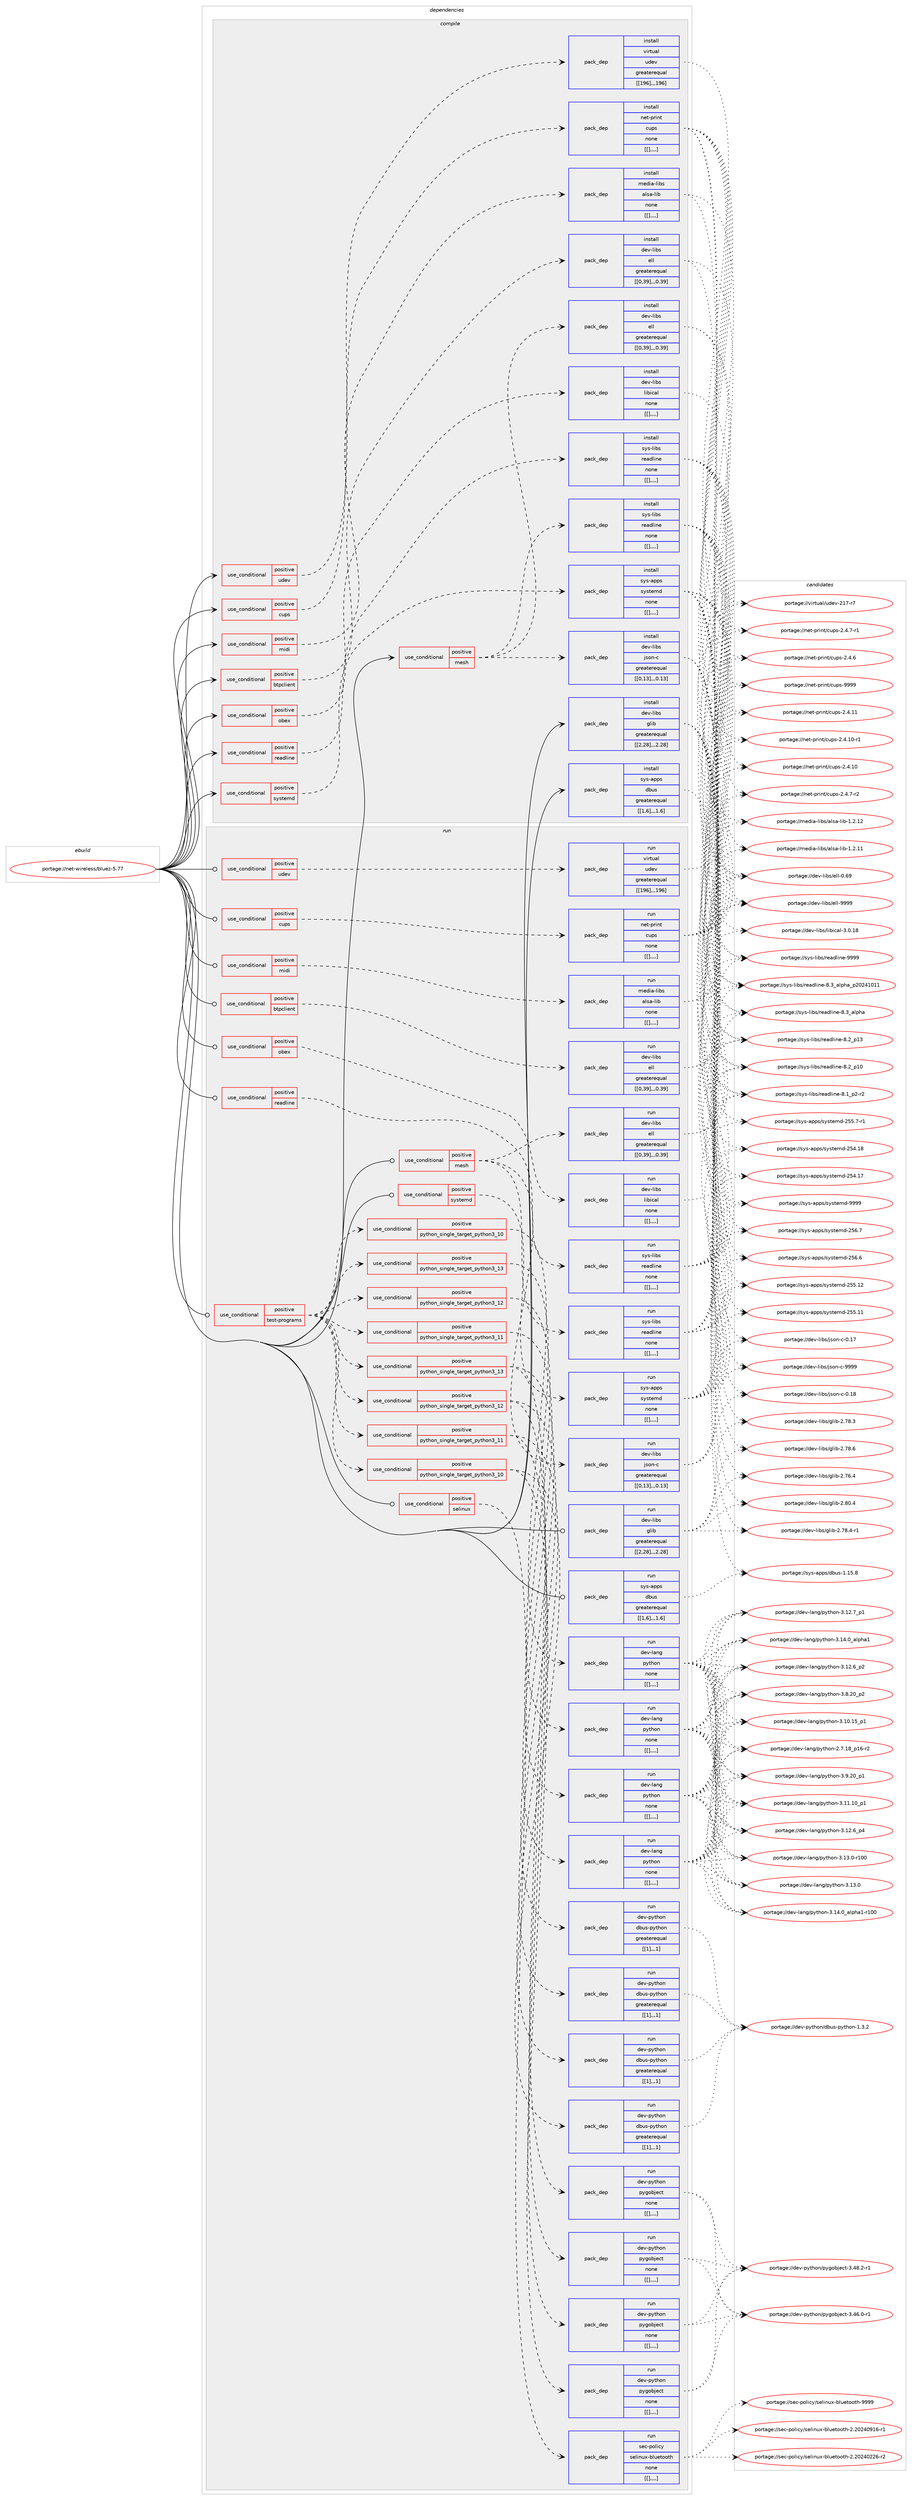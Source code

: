 digraph prolog {

# *************
# Graph options
# *************

newrank=true;
concentrate=true;
compound=true;
graph [rankdir=LR,fontname=Helvetica,fontsize=10,ranksep=1.5];#, ranksep=2.5, nodesep=0.2];
edge  [arrowhead=vee];
node  [fontname=Helvetica,fontsize=10];

# **********
# The ebuild
# **********

subgraph cluster_leftcol {
color=gray;
label=<<i>ebuild</i>>;
id [label="portage://net-wireless/bluez-5.77", color=red, width=4, href="../net-wireless/bluez-5.77.svg"];
}

# ****************
# The dependencies
# ****************

subgraph cluster_midcol {
color=gray;
label=<<i>dependencies</i>>;
subgraph cluster_compile {
fillcolor="#eeeeee";
style=filled;
label=<<i>compile</i>>;
subgraph cond108952 {
dependency410824 [label=<<TABLE BORDER="0" CELLBORDER="1" CELLSPACING="0" CELLPADDING="4"><TR><TD ROWSPAN="3" CELLPADDING="10">use_conditional</TD></TR><TR><TD>positive</TD></TR><TR><TD>btpclient</TD></TR></TABLE>>, shape=none, color=red];
subgraph pack298817 {
dependency410900 [label=<<TABLE BORDER="0" CELLBORDER="1" CELLSPACING="0" CELLPADDING="4" WIDTH="220"><TR><TD ROWSPAN="6" CELLPADDING="30">pack_dep</TD></TR><TR><TD WIDTH="110">install</TD></TR><TR><TD>dev-libs</TD></TR><TR><TD>ell</TD></TR><TR><TD>greaterequal</TD></TR><TR><TD>[[0,39],,,0.39]</TD></TR></TABLE>>, shape=none, color=blue];
}
dependency410824:e -> dependency410900:w [weight=20,style="dashed",arrowhead="vee"];
}
id:e -> dependency410824:w [weight=20,style="solid",arrowhead="vee"];
subgraph cond108979 {
dependency410922 [label=<<TABLE BORDER="0" CELLBORDER="1" CELLSPACING="0" CELLPADDING="4"><TR><TD ROWSPAN="3" CELLPADDING="10">use_conditional</TD></TR><TR><TD>positive</TD></TR><TR><TD>cups</TD></TR></TABLE>>, shape=none, color=red];
subgraph pack298895 {
dependency410957 [label=<<TABLE BORDER="0" CELLBORDER="1" CELLSPACING="0" CELLPADDING="4" WIDTH="220"><TR><TD ROWSPAN="6" CELLPADDING="30">pack_dep</TD></TR><TR><TD WIDTH="110">install</TD></TR><TR><TD>net-print</TD></TR><TR><TD>cups</TD></TR><TR><TD>none</TD></TR><TR><TD>[[],,,,]</TD></TR></TABLE>>, shape=none, color=blue];
}
dependency410922:e -> dependency410957:w [weight=20,style="dashed",arrowhead="vee"];
}
id:e -> dependency410922:w [weight=20,style="solid",arrowhead="vee"];
subgraph cond108995 {
dependency411065 [label=<<TABLE BORDER="0" CELLBORDER="1" CELLSPACING="0" CELLPADDING="4"><TR><TD ROWSPAN="3" CELLPADDING="10">use_conditional</TD></TR><TR><TD>positive</TD></TR><TR><TD>mesh</TD></TR></TABLE>>, shape=none, color=red];
subgraph pack298980 {
dependency411097 [label=<<TABLE BORDER="0" CELLBORDER="1" CELLSPACING="0" CELLPADDING="4" WIDTH="220"><TR><TD ROWSPAN="6" CELLPADDING="30">pack_dep</TD></TR><TR><TD WIDTH="110">install</TD></TR><TR><TD>dev-libs</TD></TR><TR><TD>ell</TD></TR><TR><TD>greaterequal</TD></TR><TR><TD>[[0,39],,,0.39]</TD></TR></TABLE>>, shape=none, color=blue];
}
dependency411065:e -> dependency411097:w [weight=20,style="dashed",arrowhead="vee"];
subgraph pack299003 {
dependency411127 [label=<<TABLE BORDER="0" CELLBORDER="1" CELLSPACING="0" CELLPADDING="4" WIDTH="220"><TR><TD ROWSPAN="6" CELLPADDING="30">pack_dep</TD></TR><TR><TD WIDTH="110">install</TD></TR><TR><TD>dev-libs</TD></TR><TR><TD>json-c</TD></TR><TR><TD>greaterequal</TD></TR><TR><TD>[[0,13],,,0.13]</TD></TR></TABLE>>, shape=none, color=blue];
}
dependency411065:e -> dependency411127:w [weight=20,style="dashed",arrowhead="vee"];
subgraph pack299018 {
dependency411147 [label=<<TABLE BORDER="0" CELLBORDER="1" CELLSPACING="0" CELLPADDING="4" WIDTH="220"><TR><TD ROWSPAN="6" CELLPADDING="30">pack_dep</TD></TR><TR><TD WIDTH="110">install</TD></TR><TR><TD>sys-libs</TD></TR><TR><TD>readline</TD></TR><TR><TD>none</TD></TR><TR><TD>[[],,,,]</TD></TR></TABLE>>, shape=none, color=blue];
}
dependency411065:e -> dependency411147:w [weight=20,style="dashed",arrowhead="vee"];
}
id:e -> dependency411065:w [weight=20,style="solid",arrowhead="vee"];
subgraph cond109053 {
dependency411196 [label=<<TABLE BORDER="0" CELLBORDER="1" CELLSPACING="0" CELLPADDING="4"><TR><TD ROWSPAN="3" CELLPADDING="10">use_conditional</TD></TR><TR><TD>positive</TD></TR><TR><TD>midi</TD></TR></TABLE>>, shape=none, color=red];
subgraph pack299077 {
dependency411234 [label=<<TABLE BORDER="0" CELLBORDER="1" CELLSPACING="0" CELLPADDING="4" WIDTH="220"><TR><TD ROWSPAN="6" CELLPADDING="30">pack_dep</TD></TR><TR><TD WIDTH="110">install</TD></TR><TR><TD>media-libs</TD></TR><TR><TD>alsa-lib</TD></TR><TR><TD>none</TD></TR><TR><TD>[[],,,,]</TD></TR></TABLE>>, shape=none, color=blue];
}
dependency411196:e -> dependency411234:w [weight=20,style="dashed",arrowhead="vee"];
}
id:e -> dependency411196:w [weight=20,style="solid",arrowhead="vee"];
subgraph cond109082 {
dependency411250 [label=<<TABLE BORDER="0" CELLBORDER="1" CELLSPACING="0" CELLPADDING="4"><TR><TD ROWSPAN="3" CELLPADDING="10">use_conditional</TD></TR><TR><TD>positive</TD></TR><TR><TD>obex</TD></TR></TABLE>>, shape=none, color=red];
subgraph pack299112 {
dependency411297 [label=<<TABLE BORDER="0" CELLBORDER="1" CELLSPACING="0" CELLPADDING="4" WIDTH="220"><TR><TD ROWSPAN="6" CELLPADDING="30">pack_dep</TD></TR><TR><TD WIDTH="110">install</TD></TR><TR><TD>dev-libs</TD></TR><TR><TD>libical</TD></TR><TR><TD>none</TD></TR><TR><TD>[[],,,,]</TD></TR></TABLE>>, shape=none, color=blue];
}
dependency411250:e -> dependency411297:w [weight=20,style="dashed",arrowhead="vee"];
}
id:e -> dependency411250:w [weight=20,style="solid",arrowhead="vee"];
subgraph cond109102 {
dependency411303 [label=<<TABLE BORDER="0" CELLBORDER="1" CELLSPACING="0" CELLPADDING="4"><TR><TD ROWSPAN="3" CELLPADDING="10">use_conditional</TD></TR><TR><TD>positive</TD></TR><TR><TD>readline</TD></TR></TABLE>>, shape=none, color=red];
subgraph pack299128 {
dependency411306 [label=<<TABLE BORDER="0" CELLBORDER="1" CELLSPACING="0" CELLPADDING="4" WIDTH="220"><TR><TD ROWSPAN="6" CELLPADDING="30">pack_dep</TD></TR><TR><TD WIDTH="110">install</TD></TR><TR><TD>sys-libs</TD></TR><TR><TD>readline</TD></TR><TR><TD>none</TD></TR><TR><TD>[[],,,,]</TD></TR></TABLE>>, shape=none, color=blue];
}
dependency411303:e -> dependency411306:w [weight=20,style="dashed",arrowhead="vee"];
}
id:e -> dependency411303:w [weight=20,style="solid",arrowhead="vee"];
subgraph cond109116 {
dependency411383 [label=<<TABLE BORDER="0" CELLBORDER="1" CELLSPACING="0" CELLPADDING="4"><TR><TD ROWSPAN="3" CELLPADDING="10">use_conditional</TD></TR><TR><TD>positive</TD></TR><TR><TD>systemd</TD></TR></TABLE>>, shape=none, color=red];
subgraph pack299212 {
dependency411452 [label=<<TABLE BORDER="0" CELLBORDER="1" CELLSPACING="0" CELLPADDING="4" WIDTH="220"><TR><TD ROWSPAN="6" CELLPADDING="30">pack_dep</TD></TR><TR><TD WIDTH="110">install</TD></TR><TR><TD>sys-apps</TD></TR><TR><TD>systemd</TD></TR><TR><TD>none</TD></TR><TR><TD>[[],,,,]</TD></TR></TABLE>>, shape=none, color=blue];
}
dependency411383:e -> dependency411452:w [weight=20,style="dashed",arrowhead="vee"];
}
id:e -> dependency411383:w [weight=20,style="solid",arrowhead="vee"];
subgraph cond109146 {
dependency411460 [label=<<TABLE BORDER="0" CELLBORDER="1" CELLSPACING="0" CELLPADDING="4"><TR><TD ROWSPAN="3" CELLPADDING="10">use_conditional</TD></TR><TR><TD>positive</TD></TR><TR><TD>udev</TD></TR></TABLE>>, shape=none, color=red];
subgraph pack299262 {
dependency411512 [label=<<TABLE BORDER="0" CELLBORDER="1" CELLSPACING="0" CELLPADDING="4" WIDTH="220"><TR><TD ROWSPAN="6" CELLPADDING="30">pack_dep</TD></TR><TR><TD WIDTH="110">install</TD></TR><TR><TD>virtual</TD></TR><TR><TD>udev</TD></TR><TR><TD>greaterequal</TD></TR><TR><TD>[[196],,,196]</TD></TR></TABLE>>, shape=none, color=blue];
}
dependency411460:e -> dependency411512:w [weight=20,style="dashed",arrowhead="vee"];
}
id:e -> dependency411460:w [weight=20,style="solid",arrowhead="vee"];
subgraph pack299296 {
dependency411625 [label=<<TABLE BORDER="0" CELLBORDER="1" CELLSPACING="0" CELLPADDING="4" WIDTH="220"><TR><TD ROWSPAN="6" CELLPADDING="30">pack_dep</TD></TR><TR><TD WIDTH="110">install</TD></TR><TR><TD>dev-libs</TD></TR><TR><TD>glib</TD></TR><TR><TD>greaterequal</TD></TR><TR><TD>[[2,28],,,2.28]</TD></TR></TABLE>>, shape=none, color=blue];
}
id:e -> dependency411625:w [weight=20,style="solid",arrowhead="vee"];
subgraph pack299354 {
dependency411633 [label=<<TABLE BORDER="0" CELLBORDER="1" CELLSPACING="0" CELLPADDING="4" WIDTH="220"><TR><TD ROWSPAN="6" CELLPADDING="30">pack_dep</TD></TR><TR><TD WIDTH="110">install</TD></TR><TR><TD>sys-apps</TD></TR><TR><TD>dbus</TD></TR><TR><TD>greaterequal</TD></TR><TR><TD>[[1,6],,,1.6]</TD></TR></TABLE>>, shape=none, color=blue];
}
id:e -> dependency411633:w [weight=20,style="solid",arrowhead="vee"];
}
subgraph cluster_compileandrun {
fillcolor="#eeeeee";
style=filled;
label=<<i>compile and run</i>>;
}
subgraph cluster_run {
fillcolor="#eeeeee";
style=filled;
label=<<i>run</i>>;
subgraph cond109202 {
dependency411674 [label=<<TABLE BORDER="0" CELLBORDER="1" CELLSPACING="0" CELLPADDING="4"><TR><TD ROWSPAN="3" CELLPADDING="10">use_conditional</TD></TR><TR><TD>positive</TD></TR><TR><TD>btpclient</TD></TR></TABLE>>, shape=none, color=red];
subgraph pack299394 {
dependency411693 [label=<<TABLE BORDER="0" CELLBORDER="1" CELLSPACING="0" CELLPADDING="4" WIDTH="220"><TR><TD ROWSPAN="6" CELLPADDING="30">pack_dep</TD></TR><TR><TD WIDTH="110">run</TD></TR><TR><TD>dev-libs</TD></TR><TR><TD>ell</TD></TR><TR><TD>greaterequal</TD></TR><TR><TD>[[0,39],,,0.39]</TD></TR></TABLE>>, shape=none, color=blue];
}
dependency411674:e -> dependency411693:w [weight=20,style="dashed",arrowhead="vee"];
}
id:e -> dependency411674:w [weight=20,style="solid",arrowhead="odot"];
subgraph cond109221 {
dependency411697 [label=<<TABLE BORDER="0" CELLBORDER="1" CELLSPACING="0" CELLPADDING="4"><TR><TD ROWSPAN="3" CELLPADDING="10">use_conditional</TD></TR><TR><TD>positive</TD></TR><TR><TD>cups</TD></TR></TABLE>>, shape=none, color=red];
subgraph pack299422 {
dependency411744 [label=<<TABLE BORDER="0" CELLBORDER="1" CELLSPACING="0" CELLPADDING="4" WIDTH="220"><TR><TD ROWSPAN="6" CELLPADDING="30">pack_dep</TD></TR><TR><TD WIDTH="110">run</TD></TR><TR><TD>net-print</TD></TR><TR><TD>cups</TD></TR><TR><TD>none</TD></TR><TR><TD>[[],,,,]</TD></TR></TABLE>>, shape=none, color=blue];
}
dependency411697:e -> dependency411744:w [weight=20,style="dashed",arrowhead="vee"];
}
id:e -> dependency411697:w [weight=20,style="solid",arrowhead="odot"];
subgraph cond109287 {
dependency411916 [label=<<TABLE BORDER="0" CELLBORDER="1" CELLSPACING="0" CELLPADDING="4"><TR><TD ROWSPAN="3" CELLPADDING="10">use_conditional</TD></TR><TR><TD>positive</TD></TR><TR><TD>mesh</TD></TR></TABLE>>, shape=none, color=red];
subgraph pack299576 {
dependency411984 [label=<<TABLE BORDER="0" CELLBORDER="1" CELLSPACING="0" CELLPADDING="4" WIDTH="220"><TR><TD ROWSPAN="6" CELLPADDING="30">pack_dep</TD></TR><TR><TD WIDTH="110">run</TD></TR><TR><TD>dev-libs</TD></TR><TR><TD>ell</TD></TR><TR><TD>greaterequal</TD></TR><TR><TD>[[0,39],,,0.39]</TD></TR></TABLE>>, shape=none, color=blue];
}
dependency411916:e -> dependency411984:w [weight=20,style="dashed",arrowhead="vee"];
subgraph pack299599 {
dependency412014 [label=<<TABLE BORDER="0" CELLBORDER="1" CELLSPACING="0" CELLPADDING="4" WIDTH="220"><TR><TD ROWSPAN="6" CELLPADDING="30">pack_dep</TD></TR><TR><TD WIDTH="110">run</TD></TR><TR><TD>dev-libs</TD></TR><TR><TD>json-c</TD></TR><TR><TD>greaterequal</TD></TR><TR><TD>[[0,13],,,0.13]</TD></TR></TABLE>>, shape=none, color=blue];
}
dependency411916:e -> dependency412014:w [weight=20,style="dashed",arrowhead="vee"];
subgraph pack299612 {
dependency412019 [label=<<TABLE BORDER="0" CELLBORDER="1" CELLSPACING="0" CELLPADDING="4" WIDTH="220"><TR><TD ROWSPAN="6" CELLPADDING="30">pack_dep</TD></TR><TR><TD WIDTH="110">run</TD></TR><TR><TD>sys-libs</TD></TR><TR><TD>readline</TD></TR><TR><TD>none</TD></TR><TR><TD>[[],,,,]</TD></TR></TABLE>>, shape=none, color=blue];
}
dependency411916:e -> dependency412019:w [weight=20,style="dashed",arrowhead="vee"];
}
id:e -> dependency411916:w [weight=20,style="solid",arrowhead="odot"];
subgraph cond109327 {
dependency412024 [label=<<TABLE BORDER="0" CELLBORDER="1" CELLSPACING="0" CELLPADDING="4"><TR><TD ROWSPAN="3" CELLPADDING="10">use_conditional</TD></TR><TR><TD>positive</TD></TR><TR><TD>midi</TD></TR></TABLE>>, shape=none, color=red];
subgraph pack299630 {
dependency412045 [label=<<TABLE BORDER="0" CELLBORDER="1" CELLSPACING="0" CELLPADDING="4" WIDTH="220"><TR><TD ROWSPAN="6" CELLPADDING="30">pack_dep</TD></TR><TR><TD WIDTH="110">run</TD></TR><TR><TD>media-libs</TD></TR><TR><TD>alsa-lib</TD></TR><TR><TD>none</TD></TR><TR><TD>[[],,,,]</TD></TR></TABLE>>, shape=none, color=blue];
}
dependency412024:e -> dependency412045:w [weight=20,style="dashed",arrowhead="vee"];
}
id:e -> dependency412024:w [weight=20,style="solid",arrowhead="odot"];
subgraph cond109349 {
dependency412081 [label=<<TABLE BORDER="0" CELLBORDER="1" CELLSPACING="0" CELLPADDING="4"><TR><TD ROWSPAN="3" CELLPADDING="10">use_conditional</TD></TR><TR><TD>positive</TD></TR><TR><TD>obex</TD></TR></TABLE>>, shape=none, color=red];
subgraph pack299678 {
dependency412118 [label=<<TABLE BORDER="0" CELLBORDER="1" CELLSPACING="0" CELLPADDING="4" WIDTH="220"><TR><TD ROWSPAN="6" CELLPADDING="30">pack_dep</TD></TR><TR><TD WIDTH="110">run</TD></TR><TR><TD>dev-libs</TD></TR><TR><TD>libical</TD></TR><TR><TD>none</TD></TR><TR><TD>[[],,,,]</TD></TR></TABLE>>, shape=none, color=blue];
}
dependency412081:e -> dependency412118:w [weight=20,style="dashed",arrowhead="vee"];
}
id:e -> dependency412081:w [weight=20,style="solid",arrowhead="odot"];
subgraph cond109363 {
dependency412176 [label=<<TABLE BORDER="0" CELLBORDER="1" CELLSPACING="0" CELLPADDING="4"><TR><TD ROWSPAN="3" CELLPADDING="10">use_conditional</TD></TR><TR><TD>positive</TD></TR><TR><TD>readline</TD></TR></TABLE>>, shape=none, color=red];
subgraph pack299721 {
dependency412217 [label=<<TABLE BORDER="0" CELLBORDER="1" CELLSPACING="0" CELLPADDING="4" WIDTH="220"><TR><TD ROWSPAN="6" CELLPADDING="30">pack_dep</TD></TR><TR><TD WIDTH="110">run</TD></TR><TR><TD>sys-libs</TD></TR><TR><TD>readline</TD></TR><TR><TD>none</TD></TR><TR><TD>[[],,,,]</TD></TR></TABLE>>, shape=none, color=blue];
}
dependency412176:e -> dependency412217:w [weight=20,style="dashed",arrowhead="vee"];
}
id:e -> dependency412176:w [weight=20,style="solid",arrowhead="odot"];
subgraph cond109398 {
dependency412244 [label=<<TABLE BORDER="0" CELLBORDER="1" CELLSPACING="0" CELLPADDING="4"><TR><TD ROWSPAN="3" CELLPADDING="10">use_conditional</TD></TR><TR><TD>positive</TD></TR><TR><TD>selinux</TD></TR></TABLE>>, shape=none, color=red];
subgraph pack299879 {
dependency412413 [label=<<TABLE BORDER="0" CELLBORDER="1" CELLSPACING="0" CELLPADDING="4" WIDTH="220"><TR><TD ROWSPAN="6" CELLPADDING="30">pack_dep</TD></TR><TR><TD WIDTH="110">run</TD></TR><TR><TD>sec-policy</TD></TR><TR><TD>selinux-bluetooth</TD></TR><TR><TD>none</TD></TR><TR><TD>[[],,,,]</TD></TR></TABLE>>, shape=none, color=blue];
}
dependency412244:e -> dependency412413:w [weight=20,style="dashed",arrowhead="vee"];
}
id:e -> dependency412244:w [weight=20,style="solid",arrowhead="odot"];
subgraph cond109453 {
dependency412481 [label=<<TABLE BORDER="0" CELLBORDER="1" CELLSPACING="0" CELLPADDING="4"><TR><TD ROWSPAN="3" CELLPADDING="10">use_conditional</TD></TR><TR><TD>positive</TD></TR><TR><TD>systemd</TD></TR></TABLE>>, shape=none, color=red];
subgraph pack299933 {
dependency412535 [label=<<TABLE BORDER="0" CELLBORDER="1" CELLSPACING="0" CELLPADDING="4" WIDTH="220"><TR><TD ROWSPAN="6" CELLPADDING="30">pack_dep</TD></TR><TR><TD WIDTH="110">run</TD></TR><TR><TD>sys-apps</TD></TR><TR><TD>systemd</TD></TR><TR><TD>none</TD></TR><TR><TD>[[],,,,]</TD></TR></TABLE>>, shape=none, color=blue];
}
dependency412481:e -> dependency412535:w [weight=20,style="dashed",arrowhead="vee"];
}
id:e -> dependency412481:w [weight=20,style="solid",arrowhead="odot"];
subgraph cond109496 {
dependency412587 [label=<<TABLE BORDER="0" CELLBORDER="1" CELLSPACING="0" CELLPADDING="4"><TR><TD ROWSPAN="3" CELLPADDING="10">use_conditional</TD></TR><TR><TD>positive</TD></TR><TR><TD>test-programs</TD></TR></TABLE>>, shape=none, color=red];
subgraph cond109500 {
dependency412603 [label=<<TABLE BORDER="0" CELLBORDER="1" CELLSPACING="0" CELLPADDING="4"><TR><TD ROWSPAN="3" CELLPADDING="10">use_conditional</TD></TR><TR><TD>positive</TD></TR><TR><TD>python_single_target_python3_10</TD></TR></TABLE>>, shape=none, color=red];
subgraph pack300029 {
dependency412648 [label=<<TABLE BORDER="0" CELLBORDER="1" CELLSPACING="0" CELLPADDING="4" WIDTH="220"><TR><TD ROWSPAN="6" CELLPADDING="30">pack_dep</TD></TR><TR><TD WIDTH="110">run</TD></TR><TR><TD>dev-lang</TD></TR><TR><TD>python</TD></TR><TR><TD>none</TD></TR><TR><TD>[[],,,,]</TD></TR></TABLE>>, shape=none, color=blue];
}
dependency412603:e -> dependency412648:w [weight=20,style="dashed",arrowhead="vee"];
}
dependency412587:e -> dependency412603:w [weight=20,style="dashed",arrowhead="vee"];
subgraph cond109529 {
dependency412737 [label=<<TABLE BORDER="0" CELLBORDER="1" CELLSPACING="0" CELLPADDING="4"><TR><TD ROWSPAN="3" CELLPADDING="10">use_conditional</TD></TR><TR><TD>positive</TD></TR><TR><TD>python_single_target_python3_11</TD></TR></TABLE>>, shape=none, color=red];
subgraph pack300146 {
dependency412770 [label=<<TABLE BORDER="0" CELLBORDER="1" CELLSPACING="0" CELLPADDING="4" WIDTH="220"><TR><TD ROWSPAN="6" CELLPADDING="30">pack_dep</TD></TR><TR><TD WIDTH="110">run</TD></TR><TR><TD>dev-lang</TD></TR><TR><TD>python</TD></TR><TR><TD>none</TD></TR><TR><TD>[[],,,,]</TD></TR></TABLE>>, shape=none, color=blue];
}
dependency412737:e -> dependency412770:w [weight=20,style="dashed",arrowhead="vee"];
}
dependency412587:e -> dependency412737:w [weight=20,style="dashed",arrowhead="vee"];
subgraph cond109541 {
dependency412793 [label=<<TABLE BORDER="0" CELLBORDER="1" CELLSPACING="0" CELLPADDING="4"><TR><TD ROWSPAN="3" CELLPADDING="10">use_conditional</TD></TR><TR><TD>positive</TD></TR><TR><TD>python_single_target_python3_12</TD></TR></TABLE>>, shape=none, color=red];
subgraph pack300164 {
dependency412794 [label=<<TABLE BORDER="0" CELLBORDER="1" CELLSPACING="0" CELLPADDING="4" WIDTH="220"><TR><TD ROWSPAN="6" CELLPADDING="30">pack_dep</TD></TR><TR><TD WIDTH="110">run</TD></TR><TR><TD>dev-lang</TD></TR><TR><TD>python</TD></TR><TR><TD>none</TD></TR><TR><TD>[[],,,,]</TD></TR></TABLE>>, shape=none, color=blue];
}
dependency412793:e -> dependency412794:w [weight=20,style="dashed",arrowhead="vee"];
}
dependency412587:e -> dependency412793:w [weight=20,style="dashed",arrowhead="vee"];
subgraph cond109544 {
dependency412807 [label=<<TABLE BORDER="0" CELLBORDER="1" CELLSPACING="0" CELLPADDING="4"><TR><TD ROWSPAN="3" CELLPADDING="10">use_conditional</TD></TR><TR><TD>positive</TD></TR><TR><TD>python_single_target_python3_13</TD></TR></TABLE>>, shape=none, color=red];
subgraph pack300196 {
dependency412835 [label=<<TABLE BORDER="0" CELLBORDER="1" CELLSPACING="0" CELLPADDING="4" WIDTH="220"><TR><TD ROWSPAN="6" CELLPADDING="30">pack_dep</TD></TR><TR><TD WIDTH="110">run</TD></TR><TR><TD>dev-lang</TD></TR><TR><TD>python</TD></TR><TR><TD>none</TD></TR><TR><TD>[[],,,,]</TD></TR></TABLE>>, shape=none, color=blue];
}
dependency412807:e -> dependency412835:w [weight=20,style="dashed",arrowhead="vee"];
}
dependency412587:e -> dependency412807:w [weight=20,style="dashed",arrowhead="vee"];
subgraph cond109554 {
dependency412852 [label=<<TABLE BORDER="0" CELLBORDER="1" CELLSPACING="0" CELLPADDING="4"><TR><TD ROWSPAN="3" CELLPADDING="10">use_conditional</TD></TR><TR><TD>positive</TD></TR><TR><TD>python_single_target_python3_10</TD></TR></TABLE>>, shape=none, color=red];
subgraph pack300265 {
dependency412920 [label=<<TABLE BORDER="0" CELLBORDER="1" CELLSPACING="0" CELLPADDING="4" WIDTH="220"><TR><TD ROWSPAN="6" CELLPADDING="30">pack_dep</TD></TR><TR><TD WIDTH="110">run</TD></TR><TR><TD>dev-python</TD></TR><TR><TD>dbus-python</TD></TR><TR><TD>greaterequal</TD></TR><TR><TD>[[1],,,1]</TD></TR></TABLE>>, shape=none, color=blue];
}
dependency412852:e -> dependency412920:w [weight=20,style="dashed",arrowhead="vee"];
subgraph pack300294 {
dependency412966 [label=<<TABLE BORDER="0" CELLBORDER="1" CELLSPACING="0" CELLPADDING="4" WIDTH="220"><TR><TD ROWSPAN="6" CELLPADDING="30">pack_dep</TD></TR><TR><TD WIDTH="110">run</TD></TR><TR><TD>dev-python</TD></TR><TR><TD>pygobject</TD></TR><TR><TD>none</TD></TR><TR><TD>[[],,,,]</TD></TR></TABLE>>, shape=none, color=blue];
}
dependency412852:e -> dependency412966:w [weight=20,style="dashed",arrowhead="vee"];
}
dependency412587:e -> dependency412852:w [weight=20,style="dashed",arrowhead="vee"];
subgraph cond109590 {
dependency412983 [label=<<TABLE BORDER="0" CELLBORDER="1" CELLSPACING="0" CELLPADDING="4"><TR><TD ROWSPAN="3" CELLPADDING="10">use_conditional</TD></TR><TR><TD>positive</TD></TR><TR><TD>python_single_target_python3_11</TD></TR></TABLE>>, shape=none, color=red];
subgraph pack300306 {
dependency412998 [label=<<TABLE BORDER="0" CELLBORDER="1" CELLSPACING="0" CELLPADDING="4" WIDTH="220"><TR><TD ROWSPAN="6" CELLPADDING="30">pack_dep</TD></TR><TR><TD WIDTH="110">run</TD></TR><TR><TD>dev-python</TD></TR><TR><TD>dbus-python</TD></TR><TR><TD>greaterequal</TD></TR><TR><TD>[[1],,,1]</TD></TR></TABLE>>, shape=none, color=blue];
}
dependency412983:e -> dependency412998:w [weight=20,style="dashed",arrowhead="vee"];
subgraph pack300342 {
dependency413037 [label=<<TABLE BORDER="0" CELLBORDER="1" CELLSPACING="0" CELLPADDING="4" WIDTH="220"><TR><TD ROWSPAN="6" CELLPADDING="30">pack_dep</TD></TR><TR><TD WIDTH="110">run</TD></TR><TR><TD>dev-python</TD></TR><TR><TD>pygobject</TD></TR><TR><TD>none</TD></TR><TR><TD>[[],,,,]</TD></TR></TABLE>>, shape=none, color=blue];
}
dependency412983:e -> dependency413037:w [weight=20,style="dashed",arrowhead="vee"];
}
dependency412587:e -> dependency412983:w [weight=20,style="dashed",arrowhead="vee"];
subgraph cond109606 {
dependency413055 [label=<<TABLE BORDER="0" CELLBORDER="1" CELLSPACING="0" CELLPADDING="4"><TR><TD ROWSPAN="3" CELLPADDING="10">use_conditional</TD></TR><TR><TD>positive</TD></TR><TR><TD>python_single_target_python3_12</TD></TR></TABLE>>, shape=none, color=red];
subgraph pack300407 {
dependency413108 [label=<<TABLE BORDER="0" CELLBORDER="1" CELLSPACING="0" CELLPADDING="4" WIDTH="220"><TR><TD ROWSPAN="6" CELLPADDING="30">pack_dep</TD></TR><TR><TD WIDTH="110">run</TD></TR><TR><TD>dev-python</TD></TR><TR><TD>dbus-python</TD></TR><TR><TD>greaterequal</TD></TR><TR><TD>[[1],,,1]</TD></TR></TABLE>>, shape=none, color=blue];
}
dependency413055:e -> dependency413108:w [weight=20,style="dashed",arrowhead="vee"];
subgraph pack300410 {
dependency413144 [label=<<TABLE BORDER="0" CELLBORDER="1" CELLSPACING="0" CELLPADDING="4" WIDTH="220"><TR><TD ROWSPAN="6" CELLPADDING="30">pack_dep</TD></TR><TR><TD WIDTH="110">run</TD></TR><TR><TD>dev-python</TD></TR><TR><TD>pygobject</TD></TR><TR><TD>none</TD></TR><TR><TD>[[],,,,]</TD></TR></TABLE>>, shape=none, color=blue];
}
dependency413055:e -> dependency413144:w [weight=20,style="dashed",arrowhead="vee"];
}
dependency412587:e -> dependency413055:w [weight=20,style="dashed",arrowhead="vee"];
subgraph cond109632 {
dependency413150 [label=<<TABLE BORDER="0" CELLBORDER="1" CELLSPACING="0" CELLPADDING="4"><TR><TD ROWSPAN="3" CELLPADDING="10">use_conditional</TD></TR><TR><TD>positive</TD></TR><TR><TD>python_single_target_python3_13</TD></TR></TABLE>>, shape=none, color=red];
subgraph pack300437 {
dependency413204 [label=<<TABLE BORDER="0" CELLBORDER="1" CELLSPACING="0" CELLPADDING="4" WIDTH="220"><TR><TD ROWSPAN="6" CELLPADDING="30">pack_dep</TD></TR><TR><TD WIDTH="110">run</TD></TR><TR><TD>dev-python</TD></TR><TR><TD>dbus-python</TD></TR><TR><TD>greaterequal</TD></TR><TR><TD>[[1],,,1]</TD></TR></TABLE>>, shape=none, color=blue];
}
dependency413150:e -> dependency413204:w [weight=20,style="dashed",arrowhead="vee"];
subgraph pack300493 {
dependency413239 [label=<<TABLE BORDER="0" CELLBORDER="1" CELLSPACING="0" CELLPADDING="4" WIDTH="220"><TR><TD ROWSPAN="6" CELLPADDING="30">pack_dep</TD></TR><TR><TD WIDTH="110">run</TD></TR><TR><TD>dev-python</TD></TR><TR><TD>pygobject</TD></TR><TR><TD>none</TD></TR><TR><TD>[[],,,,]</TD></TR></TABLE>>, shape=none, color=blue];
}
dependency413150:e -> dependency413239:w [weight=20,style="dashed",arrowhead="vee"];
}
dependency412587:e -> dependency413150:w [weight=20,style="dashed",arrowhead="vee"];
}
id:e -> dependency412587:w [weight=20,style="solid",arrowhead="odot"];
subgraph cond109659 {
dependency413280 [label=<<TABLE BORDER="0" CELLBORDER="1" CELLSPACING="0" CELLPADDING="4"><TR><TD ROWSPAN="3" CELLPADDING="10">use_conditional</TD></TR><TR><TD>positive</TD></TR><TR><TD>udev</TD></TR></TABLE>>, shape=none, color=red];
subgraph pack300535 {
dependency413352 [label=<<TABLE BORDER="0" CELLBORDER="1" CELLSPACING="0" CELLPADDING="4" WIDTH="220"><TR><TD ROWSPAN="6" CELLPADDING="30">pack_dep</TD></TR><TR><TD WIDTH="110">run</TD></TR><TR><TD>virtual</TD></TR><TR><TD>udev</TD></TR><TR><TD>greaterequal</TD></TR><TR><TD>[[196],,,196]</TD></TR></TABLE>>, shape=none, color=blue];
}
dependency413280:e -> dependency413352:w [weight=20,style="dashed",arrowhead="vee"];
}
id:e -> dependency413280:w [weight=20,style="solid",arrowhead="odot"];
subgraph pack300600 {
dependency413356 [label=<<TABLE BORDER="0" CELLBORDER="1" CELLSPACING="0" CELLPADDING="4" WIDTH="220"><TR><TD ROWSPAN="6" CELLPADDING="30">pack_dep</TD></TR><TR><TD WIDTH="110">run</TD></TR><TR><TD>dev-libs</TD></TR><TR><TD>glib</TD></TR><TR><TD>greaterequal</TD></TR><TR><TD>[[2,28],,,2.28]</TD></TR></TABLE>>, shape=none, color=blue];
}
id:e -> dependency413356:w [weight=20,style="solid",arrowhead="odot"];
subgraph pack300637 {
dependency413427 [label=<<TABLE BORDER="0" CELLBORDER="1" CELLSPACING="0" CELLPADDING="4" WIDTH="220"><TR><TD ROWSPAN="6" CELLPADDING="30">pack_dep</TD></TR><TR><TD WIDTH="110">run</TD></TR><TR><TD>sys-apps</TD></TR><TR><TD>dbus</TD></TR><TR><TD>greaterequal</TD></TR><TR><TD>[[1,6],,,1.6]</TD></TR></TABLE>>, shape=none, color=blue];
}
id:e -> dependency413427:w [weight=20,style="solid",arrowhead="odot"];
}
}

# **************
# The candidates
# **************

subgraph cluster_choices {
rank=same;
color=gray;
label=<<i>candidates</i>>;

subgraph choice300148 {
color=black;
nodesep=1;
choice1001011184510810598115471011081084557575757 [label="portage://dev-libs/ell-9999", color=red, width=4,href="../dev-libs/ell-9999.svg"];
choice1001011184510810598115471011081084548465457 [label="portage://dev-libs/ell-0.69", color=red, width=4,href="../dev-libs/ell-0.69.svg"];
dependency410900:e -> choice1001011184510810598115471011081084557575757:w [style=dotted,weight="100"];
dependency410900:e -> choice1001011184510810598115471011081084548465457:w [style=dotted,weight="100"];
}
subgraph choice300186 {
color=black;
nodesep=1;
choice1101011164511211410511011647991171121154557575757 [label="portage://net-print/cups-9999", color=red, width=4,href="../net-print/cups-9999.svg"];
choice11010111645112114105110116479911711211545504652464949 [label="portage://net-print/cups-2.4.11", color=red, width=4,href="../net-print/cups-2.4.11.svg"];
choice110101116451121141051101164799117112115455046524649484511449 [label="portage://net-print/cups-2.4.10-r1", color=red, width=4,href="../net-print/cups-2.4.10-r1.svg"];
choice11010111645112114105110116479911711211545504652464948 [label="portage://net-print/cups-2.4.10", color=red, width=4,href="../net-print/cups-2.4.10.svg"];
choice1101011164511211410511011647991171121154550465246554511450 [label="portage://net-print/cups-2.4.7-r2", color=red, width=4,href="../net-print/cups-2.4.7-r2.svg"];
choice1101011164511211410511011647991171121154550465246554511449 [label="portage://net-print/cups-2.4.7-r1", color=red, width=4,href="../net-print/cups-2.4.7-r1.svg"];
choice110101116451121141051101164799117112115455046524654 [label="portage://net-print/cups-2.4.6", color=red, width=4,href="../net-print/cups-2.4.6.svg"];
dependency410957:e -> choice1101011164511211410511011647991171121154557575757:w [style=dotted,weight="100"];
dependency410957:e -> choice11010111645112114105110116479911711211545504652464949:w [style=dotted,weight="100"];
dependency410957:e -> choice110101116451121141051101164799117112115455046524649484511449:w [style=dotted,weight="100"];
dependency410957:e -> choice11010111645112114105110116479911711211545504652464948:w [style=dotted,weight="100"];
dependency410957:e -> choice1101011164511211410511011647991171121154550465246554511450:w [style=dotted,weight="100"];
dependency410957:e -> choice1101011164511211410511011647991171121154550465246554511449:w [style=dotted,weight="100"];
dependency410957:e -> choice110101116451121141051101164799117112115455046524654:w [style=dotted,weight="100"];
}
subgraph choice300204 {
color=black;
nodesep=1;
choice1001011184510810598115471011081084557575757 [label="portage://dev-libs/ell-9999", color=red, width=4,href="../dev-libs/ell-9999.svg"];
choice1001011184510810598115471011081084548465457 [label="portage://dev-libs/ell-0.69", color=red, width=4,href="../dev-libs/ell-0.69.svg"];
dependency411097:e -> choice1001011184510810598115471011081084557575757:w [style=dotted,weight="100"];
dependency411097:e -> choice1001011184510810598115471011081084548465457:w [style=dotted,weight="100"];
}
subgraph choice300207 {
color=black;
nodesep=1;
choice10010111845108105981154710611511111045994557575757 [label="portage://dev-libs/json-c-9999", color=red, width=4,href="../dev-libs/json-c-9999.svg"];
choice10010111845108105981154710611511111045994548464956 [label="portage://dev-libs/json-c-0.18", color=red, width=4,href="../dev-libs/json-c-0.18.svg"];
choice10010111845108105981154710611511111045994548464955 [label="portage://dev-libs/json-c-0.17", color=red, width=4,href="../dev-libs/json-c-0.17.svg"];
dependency411127:e -> choice10010111845108105981154710611511111045994557575757:w [style=dotted,weight="100"];
dependency411127:e -> choice10010111845108105981154710611511111045994548464956:w [style=dotted,weight="100"];
dependency411127:e -> choice10010111845108105981154710611511111045994548464955:w [style=dotted,weight="100"];
}
subgraph choice300238 {
color=black;
nodesep=1;
choice115121115451081059811547114101971001081051101014557575757 [label="portage://sys-libs/readline-9999", color=red, width=4,href="../sys-libs/readline-9999.svg"];
choice1151211154510810598115471141019710010810511010145564651959710811210497951125048505249484949 [label="portage://sys-libs/readline-8.3_alpha_p20241011", color=red, width=4,href="../sys-libs/readline-8.3_alpha_p20241011.svg"];
choice1151211154510810598115471141019710010810511010145564651959710811210497 [label="portage://sys-libs/readline-8.3_alpha", color=red, width=4,href="../sys-libs/readline-8.3_alpha.svg"];
choice1151211154510810598115471141019710010810511010145564650951124951 [label="portage://sys-libs/readline-8.2_p13", color=red, width=4,href="../sys-libs/readline-8.2_p13.svg"];
choice1151211154510810598115471141019710010810511010145564650951124948 [label="portage://sys-libs/readline-8.2_p10", color=red, width=4,href="../sys-libs/readline-8.2_p10.svg"];
choice115121115451081059811547114101971001081051101014556464995112504511450 [label="portage://sys-libs/readline-8.1_p2-r2", color=red, width=4,href="../sys-libs/readline-8.1_p2-r2.svg"];
dependency411147:e -> choice115121115451081059811547114101971001081051101014557575757:w [style=dotted,weight="100"];
dependency411147:e -> choice1151211154510810598115471141019710010810511010145564651959710811210497951125048505249484949:w [style=dotted,weight="100"];
dependency411147:e -> choice1151211154510810598115471141019710010810511010145564651959710811210497:w [style=dotted,weight="100"];
dependency411147:e -> choice1151211154510810598115471141019710010810511010145564650951124951:w [style=dotted,weight="100"];
dependency411147:e -> choice1151211154510810598115471141019710010810511010145564650951124948:w [style=dotted,weight="100"];
dependency411147:e -> choice115121115451081059811547114101971001081051101014556464995112504511450:w [style=dotted,weight="100"];
}
subgraph choice300244 {
color=black;
nodesep=1;
choice109101100105974510810598115479710811597451081059845494650464950 [label="portage://media-libs/alsa-lib-1.2.12", color=red, width=4,href="../media-libs/alsa-lib-1.2.12.svg"];
choice109101100105974510810598115479710811597451081059845494650464949 [label="portage://media-libs/alsa-lib-1.2.11", color=red, width=4,href="../media-libs/alsa-lib-1.2.11.svg"];
dependency411234:e -> choice109101100105974510810598115479710811597451081059845494650464950:w [style=dotted,weight="100"];
dependency411234:e -> choice109101100105974510810598115479710811597451081059845494650464949:w [style=dotted,weight="100"];
}
subgraph choice300254 {
color=black;
nodesep=1;
choice10010111845108105981154710810598105999710845514648464956 [label="portage://dev-libs/libical-3.0.18", color=red, width=4,href="../dev-libs/libical-3.0.18.svg"];
dependency411297:e -> choice10010111845108105981154710810598105999710845514648464956:w [style=dotted,weight="100"];
}
subgraph choice300283 {
color=black;
nodesep=1;
choice115121115451081059811547114101971001081051101014557575757 [label="portage://sys-libs/readline-9999", color=red, width=4,href="../sys-libs/readline-9999.svg"];
choice1151211154510810598115471141019710010810511010145564651959710811210497951125048505249484949 [label="portage://sys-libs/readline-8.3_alpha_p20241011", color=red, width=4,href="../sys-libs/readline-8.3_alpha_p20241011.svg"];
choice1151211154510810598115471141019710010810511010145564651959710811210497 [label="portage://sys-libs/readline-8.3_alpha", color=red, width=4,href="../sys-libs/readline-8.3_alpha.svg"];
choice1151211154510810598115471141019710010810511010145564650951124951 [label="portage://sys-libs/readline-8.2_p13", color=red, width=4,href="../sys-libs/readline-8.2_p13.svg"];
choice1151211154510810598115471141019710010810511010145564650951124948 [label="portage://sys-libs/readline-8.2_p10", color=red, width=4,href="../sys-libs/readline-8.2_p10.svg"];
choice115121115451081059811547114101971001081051101014556464995112504511450 [label="portage://sys-libs/readline-8.1_p2-r2", color=red, width=4,href="../sys-libs/readline-8.1_p2-r2.svg"];
dependency411306:e -> choice115121115451081059811547114101971001081051101014557575757:w [style=dotted,weight="100"];
dependency411306:e -> choice1151211154510810598115471141019710010810511010145564651959710811210497951125048505249484949:w [style=dotted,weight="100"];
dependency411306:e -> choice1151211154510810598115471141019710010810511010145564651959710811210497:w [style=dotted,weight="100"];
dependency411306:e -> choice1151211154510810598115471141019710010810511010145564650951124951:w [style=dotted,weight="100"];
dependency411306:e -> choice1151211154510810598115471141019710010810511010145564650951124948:w [style=dotted,weight="100"];
dependency411306:e -> choice115121115451081059811547114101971001081051101014556464995112504511450:w [style=dotted,weight="100"];
}
subgraph choice300287 {
color=black;
nodesep=1;
choice1151211154597112112115471151211151161011091004557575757 [label="portage://sys-apps/systemd-9999", color=red, width=4,href="../sys-apps/systemd-9999.svg"];
choice115121115459711211211547115121115116101109100455053544655 [label="portage://sys-apps/systemd-256.7", color=red, width=4,href="../sys-apps/systemd-256.7.svg"];
choice115121115459711211211547115121115116101109100455053544654 [label="portage://sys-apps/systemd-256.6", color=red, width=4,href="../sys-apps/systemd-256.6.svg"];
choice11512111545971121121154711512111511610110910045505353464950 [label="portage://sys-apps/systemd-255.12", color=red, width=4,href="../sys-apps/systemd-255.12.svg"];
choice11512111545971121121154711512111511610110910045505353464949 [label="portage://sys-apps/systemd-255.11", color=red, width=4,href="../sys-apps/systemd-255.11.svg"];
choice1151211154597112112115471151211151161011091004550535346554511449 [label="portage://sys-apps/systemd-255.7-r1", color=red, width=4,href="../sys-apps/systemd-255.7-r1.svg"];
choice11512111545971121121154711512111511610110910045505352464956 [label="portage://sys-apps/systemd-254.18", color=red, width=4,href="../sys-apps/systemd-254.18.svg"];
choice11512111545971121121154711512111511610110910045505352464955 [label="portage://sys-apps/systemd-254.17", color=red, width=4,href="../sys-apps/systemd-254.17.svg"];
dependency411452:e -> choice1151211154597112112115471151211151161011091004557575757:w [style=dotted,weight="100"];
dependency411452:e -> choice115121115459711211211547115121115116101109100455053544655:w [style=dotted,weight="100"];
dependency411452:e -> choice115121115459711211211547115121115116101109100455053544654:w [style=dotted,weight="100"];
dependency411452:e -> choice11512111545971121121154711512111511610110910045505353464950:w [style=dotted,weight="100"];
dependency411452:e -> choice11512111545971121121154711512111511610110910045505353464949:w [style=dotted,weight="100"];
dependency411452:e -> choice1151211154597112112115471151211151161011091004550535346554511449:w [style=dotted,weight="100"];
dependency411452:e -> choice11512111545971121121154711512111511610110910045505352464956:w [style=dotted,weight="100"];
dependency411452:e -> choice11512111545971121121154711512111511610110910045505352464955:w [style=dotted,weight="100"];
}
subgraph choice300384 {
color=black;
nodesep=1;
choice1181051141161179710847117100101118455049554511455 [label="portage://virtual/udev-217-r7", color=red, width=4,href="../virtual/udev-217-r7.svg"];
dependency411512:e -> choice1181051141161179710847117100101118455049554511455:w [style=dotted,weight="100"];
}
subgraph choice300385 {
color=black;
nodesep=1;
choice1001011184510810598115471031081059845504656484652 [label="portage://dev-libs/glib-2.80.4", color=red, width=4,href="../dev-libs/glib-2.80.4.svg"];
choice1001011184510810598115471031081059845504655564654 [label="portage://dev-libs/glib-2.78.6", color=red, width=4,href="../dev-libs/glib-2.78.6.svg"];
choice10010111845108105981154710310810598455046555646524511449 [label="portage://dev-libs/glib-2.78.4-r1", color=red, width=4,href="../dev-libs/glib-2.78.4-r1.svg"];
choice1001011184510810598115471031081059845504655564651 [label="portage://dev-libs/glib-2.78.3", color=red, width=4,href="../dev-libs/glib-2.78.3.svg"];
choice1001011184510810598115471031081059845504655544652 [label="portage://dev-libs/glib-2.76.4", color=red, width=4,href="../dev-libs/glib-2.76.4.svg"];
dependency411625:e -> choice1001011184510810598115471031081059845504656484652:w [style=dotted,weight="100"];
dependency411625:e -> choice1001011184510810598115471031081059845504655564654:w [style=dotted,weight="100"];
dependency411625:e -> choice10010111845108105981154710310810598455046555646524511449:w [style=dotted,weight="100"];
dependency411625:e -> choice1001011184510810598115471031081059845504655564651:w [style=dotted,weight="100"];
dependency411625:e -> choice1001011184510810598115471031081059845504655544652:w [style=dotted,weight="100"];
}
subgraph choice300388 {
color=black;
nodesep=1;
choice1151211154597112112115471009811711545494649534656 [label="portage://sys-apps/dbus-1.15.8", color=red, width=4,href="../sys-apps/dbus-1.15.8.svg"];
dependency411633:e -> choice1151211154597112112115471009811711545494649534656:w [style=dotted,weight="100"];
}
subgraph choice300389 {
color=black;
nodesep=1;
choice1001011184510810598115471011081084557575757 [label="portage://dev-libs/ell-9999", color=red, width=4,href="../dev-libs/ell-9999.svg"];
choice1001011184510810598115471011081084548465457 [label="portage://dev-libs/ell-0.69", color=red, width=4,href="../dev-libs/ell-0.69.svg"];
dependency411693:e -> choice1001011184510810598115471011081084557575757:w [style=dotted,weight="100"];
dependency411693:e -> choice1001011184510810598115471011081084548465457:w [style=dotted,weight="100"];
}
subgraph choice300390 {
color=black;
nodesep=1;
choice1101011164511211410511011647991171121154557575757 [label="portage://net-print/cups-9999", color=red, width=4,href="../net-print/cups-9999.svg"];
choice11010111645112114105110116479911711211545504652464949 [label="portage://net-print/cups-2.4.11", color=red, width=4,href="../net-print/cups-2.4.11.svg"];
choice110101116451121141051101164799117112115455046524649484511449 [label="portage://net-print/cups-2.4.10-r1", color=red, width=4,href="../net-print/cups-2.4.10-r1.svg"];
choice11010111645112114105110116479911711211545504652464948 [label="portage://net-print/cups-2.4.10", color=red, width=4,href="../net-print/cups-2.4.10.svg"];
choice1101011164511211410511011647991171121154550465246554511450 [label="portage://net-print/cups-2.4.7-r2", color=red, width=4,href="../net-print/cups-2.4.7-r2.svg"];
choice1101011164511211410511011647991171121154550465246554511449 [label="portage://net-print/cups-2.4.7-r1", color=red, width=4,href="../net-print/cups-2.4.7-r1.svg"];
choice110101116451121141051101164799117112115455046524654 [label="portage://net-print/cups-2.4.6", color=red, width=4,href="../net-print/cups-2.4.6.svg"];
dependency411744:e -> choice1101011164511211410511011647991171121154557575757:w [style=dotted,weight="100"];
dependency411744:e -> choice11010111645112114105110116479911711211545504652464949:w [style=dotted,weight="100"];
dependency411744:e -> choice110101116451121141051101164799117112115455046524649484511449:w [style=dotted,weight="100"];
dependency411744:e -> choice11010111645112114105110116479911711211545504652464948:w [style=dotted,weight="100"];
dependency411744:e -> choice1101011164511211410511011647991171121154550465246554511450:w [style=dotted,weight="100"];
dependency411744:e -> choice1101011164511211410511011647991171121154550465246554511449:w [style=dotted,weight="100"];
dependency411744:e -> choice110101116451121141051101164799117112115455046524654:w [style=dotted,weight="100"];
}
subgraph choice300453 {
color=black;
nodesep=1;
choice1001011184510810598115471011081084557575757 [label="portage://dev-libs/ell-9999", color=red, width=4,href="../dev-libs/ell-9999.svg"];
choice1001011184510810598115471011081084548465457 [label="portage://dev-libs/ell-0.69", color=red, width=4,href="../dev-libs/ell-0.69.svg"];
dependency411984:e -> choice1001011184510810598115471011081084557575757:w [style=dotted,weight="100"];
dependency411984:e -> choice1001011184510810598115471011081084548465457:w [style=dotted,weight="100"];
}
subgraph choice300454 {
color=black;
nodesep=1;
choice10010111845108105981154710611511111045994557575757 [label="portage://dev-libs/json-c-9999", color=red, width=4,href="../dev-libs/json-c-9999.svg"];
choice10010111845108105981154710611511111045994548464956 [label="portage://dev-libs/json-c-0.18", color=red, width=4,href="../dev-libs/json-c-0.18.svg"];
choice10010111845108105981154710611511111045994548464955 [label="portage://dev-libs/json-c-0.17", color=red, width=4,href="../dev-libs/json-c-0.17.svg"];
dependency412014:e -> choice10010111845108105981154710611511111045994557575757:w [style=dotted,weight="100"];
dependency412014:e -> choice10010111845108105981154710611511111045994548464956:w [style=dotted,weight="100"];
dependency412014:e -> choice10010111845108105981154710611511111045994548464955:w [style=dotted,weight="100"];
}
subgraph choice300455 {
color=black;
nodesep=1;
choice115121115451081059811547114101971001081051101014557575757 [label="portage://sys-libs/readline-9999", color=red, width=4,href="../sys-libs/readline-9999.svg"];
choice1151211154510810598115471141019710010810511010145564651959710811210497951125048505249484949 [label="portage://sys-libs/readline-8.3_alpha_p20241011", color=red, width=4,href="../sys-libs/readline-8.3_alpha_p20241011.svg"];
choice1151211154510810598115471141019710010810511010145564651959710811210497 [label="portage://sys-libs/readline-8.3_alpha", color=red, width=4,href="../sys-libs/readline-8.3_alpha.svg"];
choice1151211154510810598115471141019710010810511010145564650951124951 [label="portage://sys-libs/readline-8.2_p13", color=red, width=4,href="../sys-libs/readline-8.2_p13.svg"];
choice1151211154510810598115471141019710010810511010145564650951124948 [label="portage://sys-libs/readline-8.2_p10", color=red, width=4,href="../sys-libs/readline-8.2_p10.svg"];
choice115121115451081059811547114101971001081051101014556464995112504511450 [label="portage://sys-libs/readline-8.1_p2-r2", color=red, width=4,href="../sys-libs/readline-8.1_p2-r2.svg"];
dependency412019:e -> choice115121115451081059811547114101971001081051101014557575757:w [style=dotted,weight="100"];
dependency412019:e -> choice1151211154510810598115471141019710010810511010145564651959710811210497951125048505249484949:w [style=dotted,weight="100"];
dependency412019:e -> choice1151211154510810598115471141019710010810511010145564651959710811210497:w [style=dotted,weight="100"];
dependency412019:e -> choice1151211154510810598115471141019710010810511010145564650951124951:w [style=dotted,weight="100"];
dependency412019:e -> choice1151211154510810598115471141019710010810511010145564650951124948:w [style=dotted,weight="100"];
dependency412019:e -> choice115121115451081059811547114101971001081051101014556464995112504511450:w [style=dotted,weight="100"];
}
subgraph choice300498 {
color=black;
nodesep=1;
choice109101100105974510810598115479710811597451081059845494650464950 [label="portage://media-libs/alsa-lib-1.2.12", color=red, width=4,href="../media-libs/alsa-lib-1.2.12.svg"];
choice109101100105974510810598115479710811597451081059845494650464949 [label="portage://media-libs/alsa-lib-1.2.11", color=red, width=4,href="../media-libs/alsa-lib-1.2.11.svg"];
dependency412045:e -> choice109101100105974510810598115479710811597451081059845494650464950:w [style=dotted,weight="100"];
dependency412045:e -> choice109101100105974510810598115479710811597451081059845494650464949:w [style=dotted,weight="100"];
}
subgraph choice300505 {
color=black;
nodesep=1;
choice10010111845108105981154710810598105999710845514648464956 [label="portage://dev-libs/libical-3.0.18", color=red, width=4,href="../dev-libs/libical-3.0.18.svg"];
dependency412118:e -> choice10010111845108105981154710810598105999710845514648464956:w [style=dotted,weight="100"];
}
subgraph choice300509 {
color=black;
nodesep=1;
choice115121115451081059811547114101971001081051101014557575757 [label="portage://sys-libs/readline-9999", color=red, width=4,href="../sys-libs/readline-9999.svg"];
choice1151211154510810598115471141019710010810511010145564651959710811210497951125048505249484949 [label="portage://sys-libs/readline-8.3_alpha_p20241011", color=red, width=4,href="../sys-libs/readline-8.3_alpha_p20241011.svg"];
choice1151211154510810598115471141019710010810511010145564651959710811210497 [label="portage://sys-libs/readline-8.3_alpha", color=red, width=4,href="../sys-libs/readline-8.3_alpha.svg"];
choice1151211154510810598115471141019710010810511010145564650951124951 [label="portage://sys-libs/readline-8.2_p13", color=red, width=4,href="../sys-libs/readline-8.2_p13.svg"];
choice1151211154510810598115471141019710010810511010145564650951124948 [label="portage://sys-libs/readline-8.2_p10", color=red, width=4,href="../sys-libs/readline-8.2_p10.svg"];
choice115121115451081059811547114101971001081051101014556464995112504511450 [label="portage://sys-libs/readline-8.1_p2-r2", color=red, width=4,href="../sys-libs/readline-8.1_p2-r2.svg"];
dependency412217:e -> choice115121115451081059811547114101971001081051101014557575757:w [style=dotted,weight="100"];
dependency412217:e -> choice1151211154510810598115471141019710010810511010145564651959710811210497951125048505249484949:w [style=dotted,weight="100"];
dependency412217:e -> choice1151211154510810598115471141019710010810511010145564651959710811210497:w [style=dotted,weight="100"];
dependency412217:e -> choice1151211154510810598115471141019710010810511010145564650951124951:w [style=dotted,weight="100"];
dependency412217:e -> choice1151211154510810598115471141019710010810511010145564650951124948:w [style=dotted,weight="100"];
dependency412217:e -> choice115121115451081059811547114101971001081051101014556464995112504511450:w [style=dotted,weight="100"];
}
subgraph choice300522 {
color=black;
nodesep=1;
choice1151019945112111108105991214711510110810511011712045981081171011161111111161044557575757 [label="portage://sec-policy/selinux-bluetooth-9999", color=red, width=4,href="../sec-policy/selinux-bluetooth-9999.svg"];
choice11510199451121111081059912147115101108105110117120459810811710111611111111610445504650485052485749544511449 [label="portage://sec-policy/selinux-bluetooth-2.20240916-r1", color=red, width=4,href="../sec-policy/selinux-bluetooth-2.20240916-r1.svg"];
choice11510199451121111081059912147115101108105110117120459810811710111611111111610445504650485052485050544511450 [label="portage://sec-policy/selinux-bluetooth-2.20240226-r2", color=red, width=4,href="../sec-policy/selinux-bluetooth-2.20240226-r2.svg"];
dependency412413:e -> choice1151019945112111108105991214711510110810511011712045981081171011161111111161044557575757:w [style=dotted,weight="100"];
dependency412413:e -> choice11510199451121111081059912147115101108105110117120459810811710111611111111610445504650485052485749544511449:w [style=dotted,weight="100"];
dependency412413:e -> choice11510199451121111081059912147115101108105110117120459810811710111611111111610445504650485052485050544511450:w [style=dotted,weight="100"];
}
subgraph choice300531 {
color=black;
nodesep=1;
choice1151211154597112112115471151211151161011091004557575757 [label="portage://sys-apps/systemd-9999", color=red, width=4,href="../sys-apps/systemd-9999.svg"];
choice115121115459711211211547115121115116101109100455053544655 [label="portage://sys-apps/systemd-256.7", color=red, width=4,href="../sys-apps/systemd-256.7.svg"];
choice115121115459711211211547115121115116101109100455053544654 [label="portage://sys-apps/systemd-256.6", color=red, width=4,href="../sys-apps/systemd-256.6.svg"];
choice11512111545971121121154711512111511610110910045505353464950 [label="portage://sys-apps/systemd-255.12", color=red, width=4,href="../sys-apps/systemd-255.12.svg"];
choice11512111545971121121154711512111511610110910045505353464949 [label="portage://sys-apps/systemd-255.11", color=red, width=4,href="../sys-apps/systemd-255.11.svg"];
choice1151211154597112112115471151211151161011091004550535346554511449 [label="portage://sys-apps/systemd-255.7-r1", color=red, width=4,href="../sys-apps/systemd-255.7-r1.svg"];
choice11512111545971121121154711512111511610110910045505352464956 [label="portage://sys-apps/systemd-254.18", color=red, width=4,href="../sys-apps/systemd-254.18.svg"];
choice11512111545971121121154711512111511610110910045505352464955 [label="portage://sys-apps/systemd-254.17", color=red, width=4,href="../sys-apps/systemd-254.17.svg"];
dependency412535:e -> choice1151211154597112112115471151211151161011091004557575757:w [style=dotted,weight="100"];
dependency412535:e -> choice115121115459711211211547115121115116101109100455053544655:w [style=dotted,weight="100"];
dependency412535:e -> choice115121115459711211211547115121115116101109100455053544654:w [style=dotted,weight="100"];
dependency412535:e -> choice11512111545971121121154711512111511610110910045505353464950:w [style=dotted,weight="100"];
dependency412535:e -> choice11512111545971121121154711512111511610110910045505353464949:w [style=dotted,weight="100"];
dependency412535:e -> choice1151211154597112112115471151211151161011091004550535346554511449:w [style=dotted,weight="100"];
dependency412535:e -> choice11512111545971121121154711512111511610110910045505352464956:w [style=dotted,weight="100"];
dependency412535:e -> choice11512111545971121121154711512111511610110910045505352464955:w [style=dotted,weight="100"];
}
subgraph choice300540 {
color=black;
nodesep=1;
choice100101118451089711010347112121116104111110455146495246489597108112104974945114494848 [label="portage://dev-lang/python-3.14.0_alpha1-r100", color=red, width=4,href="../dev-lang/python-3.14.0_alpha1-r100.svg"];
choice1001011184510897110103471121211161041111104551464952464895971081121049749 [label="portage://dev-lang/python-3.14.0_alpha1", color=red, width=4,href="../dev-lang/python-3.14.0_alpha1.svg"];
choice1001011184510897110103471121211161041111104551464951464845114494848 [label="portage://dev-lang/python-3.13.0-r100", color=red, width=4,href="../dev-lang/python-3.13.0-r100.svg"];
choice10010111845108971101034711212111610411111045514649514648 [label="portage://dev-lang/python-3.13.0", color=red, width=4,href="../dev-lang/python-3.13.0.svg"];
choice100101118451089711010347112121116104111110455146495046559511249 [label="portage://dev-lang/python-3.12.7_p1", color=red, width=4,href="../dev-lang/python-3.12.7_p1.svg"];
choice100101118451089711010347112121116104111110455146495046549511252 [label="portage://dev-lang/python-3.12.6_p4", color=red, width=4,href="../dev-lang/python-3.12.6_p4.svg"];
choice100101118451089711010347112121116104111110455146495046549511250 [label="portage://dev-lang/python-3.12.6_p2", color=red, width=4,href="../dev-lang/python-3.12.6_p2.svg"];
choice10010111845108971101034711212111610411111045514649494649489511249 [label="portage://dev-lang/python-3.11.10_p1", color=red, width=4,href="../dev-lang/python-3.11.10_p1.svg"];
choice10010111845108971101034711212111610411111045514649484649539511249 [label="portage://dev-lang/python-3.10.15_p1", color=red, width=4,href="../dev-lang/python-3.10.15_p1.svg"];
choice100101118451089711010347112121116104111110455146574650489511249 [label="portage://dev-lang/python-3.9.20_p1", color=red, width=4,href="../dev-lang/python-3.9.20_p1.svg"];
choice100101118451089711010347112121116104111110455146564650489511250 [label="portage://dev-lang/python-3.8.20_p2", color=red, width=4,href="../dev-lang/python-3.8.20_p2.svg"];
choice100101118451089711010347112121116104111110455046554649569511249544511450 [label="portage://dev-lang/python-2.7.18_p16-r2", color=red, width=4,href="../dev-lang/python-2.7.18_p16-r2.svg"];
dependency412648:e -> choice100101118451089711010347112121116104111110455146495246489597108112104974945114494848:w [style=dotted,weight="100"];
dependency412648:e -> choice1001011184510897110103471121211161041111104551464952464895971081121049749:w [style=dotted,weight="100"];
dependency412648:e -> choice1001011184510897110103471121211161041111104551464951464845114494848:w [style=dotted,weight="100"];
dependency412648:e -> choice10010111845108971101034711212111610411111045514649514648:w [style=dotted,weight="100"];
dependency412648:e -> choice100101118451089711010347112121116104111110455146495046559511249:w [style=dotted,weight="100"];
dependency412648:e -> choice100101118451089711010347112121116104111110455146495046549511252:w [style=dotted,weight="100"];
dependency412648:e -> choice100101118451089711010347112121116104111110455146495046549511250:w [style=dotted,weight="100"];
dependency412648:e -> choice10010111845108971101034711212111610411111045514649494649489511249:w [style=dotted,weight="100"];
dependency412648:e -> choice10010111845108971101034711212111610411111045514649484649539511249:w [style=dotted,weight="100"];
dependency412648:e -> choice100101118451089711010347112121116104111110455146574650489511249:w [style=dotted,weight="100"];
dependency412648:e -> choice100101118451089711010347112121116104111110455146564650489511250:w [style=dotted,weight="100"];
dependency412648:e -> choice100101118451089711010347112121116104111110455046554649569511249544511450:w [style=dotted,weight="100"];
}
subgraph choice300564 {
color=black;
nodesep=1;
choice100101118451089711010347112121116104111110455146495246489597108112104974945114494848 [label="portage://dev-lang/python-3.14.0_alpha1-r100", color=red, width=4,href="../dev-lang/python-3.14.0_alpha1-r100.svg"];
choice1001011184510897110103471121211161041111104551464952464895971081121049749 [label="portage://dev-lang/python-3.14.0_alpha1", color=red, width=4,href="../dev-lang/python-3.14.0_alpha1.svg"];
choice1001011184510897110103471121211161041111104551464951464845114494848 [label="portage://dev-lang/python-3.13.0-r100", color=red, width=4,href="../dev-lang/python-3.13.0-r100.svg"];
choice10010111845108971101034711212111610411111045514649514648 [label="portage://dev-lang/python-3.13.0", color=red, width=4,href="../dev-lang/python-3.13.0.svg"];
choice100101118451089711010347112121116104111110455146495046559511249 [label="portage://dev-lang/python-3.12.7_p1", color=red, width=4,href="../dev-lang/python-3.12.7_p1.svg"];
choice100101118451089711010347112121116104111110455146495046549511252 [label="portage://dev-lang/python-3.12.6_p4", color=red, width=4,href="../dev-lang/python-3.12.6_p4.svg"];
choice100101118451089711010347112121116104111110455146495046549511250 [label="portage://dev-lang/python-3.12.6_p2", color=red, width=4,href="../dev-lang/python-3.12.6_p2.svg"];
choice10010111845108971101034711212111610411111045514649494649489511249 [label="portage://dev-lang/python-3.11.10_p1", color=red, width=4,href="../dev-lang/python-3.11.10_p1.svg"];
choice10010111845108971101034711212111610411111045514649484649539511249 [label="portage://dev-lang/python-3.10.15_p1", color=red, width=4,href="../dev-lang/python-3.10.15_p1.svg"];
choice100101118451089711010347112121116104111110455146574650489511249 [label="portage://dev-lang/python-3.9.20_p1", color=red, width=4,href="../dev-lang/python-3.9.20_p1.svg"];
choice100101118451089711010347112121116104111110455146564650489511250 [label="portage://dev-lang/python-3.8.20_p2", color=red, width=4,href="../dev-lang/python-3.8.20_p2.svg"];
choice100101118451089711010347112121116104111110455046554649569511249544511450 [label="portage://dev-lang/python-2.7.18_p16-r2", color=red, width=4,href="../dev-lang/python-2.7.18_p16-r2.svg"];
dependency412770:e -> choice100101118451089711010347112121116104111110455146495246489597108112104974945114494848:w [style=dotted,weight="100"];
dependency412770:e -> choice1001011184510897110103471121211161041111104551464952464895971081121049749:w [style=dotted,weight="100"];
dependency412770:e -> choice1001011184510897110103471121211161041111104551464951464845114494848:w [style=dotted,weight="100"];
dependency412770:e -> choice10010111845108971101034711212111610411111045514649514648:w [style=dotted,weight="100"];
dependency412770:e -> choice100101118451089711010347112121116104111110455146495046559511249:w [style=dotted,weight="100"];
dependency412770:e -> choice100101118451089711010347112121116104111110455146495046549511252:w [style=dotted,weight="100"];
dependency412770:e -> choice100101118451089711010347112121116104111110455146495046549511250:w [style=dotted,weight="100"];
dependency412770:e -> choice10010111845108971101034711212111610411111045514649494649489511249:w [style=dotted,weight="100"];
dependency412770:e -> choice10010111845108971101034711212111610411111045514649484649539511249:w [style=dotted,weight="100"];
dependency412770:e -> choice100101118451089711010347112121116104111110455146574650489511249:w [style=dotted,weight="100"];
dependency412770:e -> choice100101118451089711010347112121116104111110455146564650489511250:w [style=dotted,weight="100"];
dependency412770:e -> choice100101118451089711010347112121116104111110455046554649569511249544511450:w [style=dotted,weight="100"];
}
subgraph choice300582 {
color=black;
nodesep=1;
choice100101118451089711010347112121116104111110455146495246489597108112104974945114494848 [label="portage://dev-lang/python-3.14.0_alpha1-r100", color=red, width=4,href="../dev-lang/python-3.14.0_alpha1-r100.svg"];
choice1001011184510897110103471121211161041111104551464952464895971081121049749 [label="portage://dev-lang/python-3.14.0_alpha1", color=red, width=4,href="../dev-lang/python-3.14.0_alpha1.svg"];
choice1001011184510897110103471121211161041111104551464951464845114494848 [label="portage://dev-lang/python-3.13.0-r100", color=red, width=4,href="../dev-lang/python-3.13.0-r100.svg"];
choice10010111845108971101034711212111610411111045514649514648 [label="portage://dev-lang/python-3.13.0", color=red, width=4,href="../dev-lang/python-3.13.0.svg"];
choice100101118451089711010347112121116104111110455146495046559511249 [label="portage://dev-lang/python-3.12.7_p1", color=red, width=4,href="../dev-lang/python-3.12.7_p1.svg"];
choice100101118451089711010347112121116104111110455146495046549511252 [label="portage://dev-lang/python-3.12.6_p4", color=red, width=4,href="../dev-lang/python-3.12.6_p4.svg"];
choice100101118451089711010347112121116104111110455146495046549511250 [label="portage://dev-lang/python-3.12.6_p2", color=red, width=4,href="../dev-lang/python-3.12.6_p2.svg"];
choice10010111845108971101034711212111610411111045514649494649489511249 [label="portage://dev-lang/python-3.11.10_p1", color=red, width=4,href="../dev-lang/python-3.11.10_p1.svg"];
choice10010111845108971101034711212111610411111045514649484649539511249 [label="portage://dev-lang/python-3.10.15_p1", color=red, width=4,href="../dev-lang/python-3.10.15_p1.svg"];
choice100101118451089711010347112121116104111110455146574650489511249 [label="portage://dev-lang/python-3.9.20_p1", color=red, width=4,href="../dev-lang/python-3.9.20_p1.svg"];
choice100101118451089711010347112121116104111110455146564650489511250 [label="portage://dev-lang/python-3.8.20_p2", color=red, width=4,href="../dev-lang/python-3.8.20_p2.svg"];
choice100101118451089711010347112121116104111110455046554649569511249544511450 [label="portage://dev-lang/python-2.7.18_p16-r2", color=red, width=4,href="../dev-lang/python-2.7.18_p16-r2.svg"];
dependency412794:e -> choice100101118451089711010347112121116104111110455146495246489597108112104974945114494848:w [style=dotted,weight="100"];
dependency412794:e -> choice1001011184510897110103471121211161041111104551464952464895971081121049749:w [style=dotted,weight="100"];
dependency412794:e -> choice1001011184510897110103471121211161041111104551464951464845114494848:w [style=dotted,weight="100"];
dependency412794:e -> choice10010111845108971101034711212111610411111045514649514648:w [style=dotted,weight="100"];
dependency412794:e -> choice100101118451089711010347112121116104111110455146495046559511249:w [style=dotted,weight="100"];
dependency412794:e -> choice100101118451089711010347112121116104111110455146495046549511252:w [style=dotted,weight="100"];
dependency412794:e -> choice100101118451089711010347112121116104111110455146495046549511250:w [style=dotted,weight="100"];
dependency412794:e -> choice10010111845108971101034711212111610411111045514649494649489511249:w [style=dotted,weight="100"];
dependency412794:e -> choice10010111845108971101034711212111610411111045514649484649539511249:w [style=dotted,weight="100"];
dependency412794:e -> choice100101118451089711010347112121116104111110455146574650489511249:w [style=dotted,weight="100"];
dependency412794:e -> choice100101118451089711010347112121116104111110455146564650489511250:w [style=dotted,weight="100"];
dependency412794:e -> choice100101118451089711010347112121116104111110455046554649569511249544511450:w [style=dotted,weight="100"];
}
subgraph choice300614 {
color=black;
nodesep=1;
choice100101118451089711010347112121116104111110455146495246489597108112104974945114494848 [label="portage://dev-lang/python-3.14.0_alpha1-r100", color=red, width=4,href="../dev-lang/python-3.14.0_alpha1-r100.svg"];
choice1001011184510897110103471121211161041111104551464952464895971081121049749 [label="portage://dev-lang/python-3.14.0_alpha1", color=red, width=4,href="../dev-lang/python-3.14.0_alpha1.svg"];
choice1001011184510897110103471121211161041111104551464951464845114494848 [label="portage://dev-lang/python-3.13.0-r100", color=red, width=4,href="../dev-lang/python-3.13.0-r100.svg"];
choice10010111845108971101034711212111610411111045514649514648 [label="portage://dev-lang/python-3.13.0", color=red, width=4,href="../dev-lang/python-3.13.0.svg"];
choice100101118451089711010347112121116104111110455146495046559511249 [label="portage://dev-lang/python-3.12.7_p1", color=red, width=4,href="../dev-lang/python-3.12.7_p1.svg"];
choice100101118451089711010347112121116104111110455146495046549511252 [label="portage://dev-lang/python-3.12.6_p4", color=red, width=4,href="../dev-lang/python-3.12.6_p4.svg"];
choice100101118451089711010347112121116104111110455146495046549511250 [label="portage://dev-lang/python-3.12.6_p2", color=red, width=4,href="../dev-lang/python-3.12.6_p2.svg"];
choice10010111845108971101034711212111610411111045514649494649489511249 [label="portage://dev-lang/python-3.11.10_p1", color=red, width=4,href="../dev-lang/python-3.11.10_p1.svg"];
choice10010111845108971101034711212111610411111045514649484649539511249 [label="portage://dev-lang/python-3.10.15_p1", color=red, width=4,href="../dev-lang/python-3.10.15_p1.svg"];
choice100101118451089711010347112121116104111110455146574650489511249 [label="portage://dev-lang/python-3.9.20_p1", color=red, width=4,href="../dev-lang/python-3.9.20_p1.svg"];
choice100101118451089711010347112121116104111110455146564650489511250 [label="portage://dev-lang/python-3.8.20_p2", color=red, width=4,href="../dev-lang/python-3.8.20_p2.svg"];
choice100101118451089711010347112121116104111110455046554649569511249544511450 [label="portage://dev-lang/python-2.7.18_p16-r2", color=red, width=4,href="../dev-lang/python-2.7.18_p16-r2.svg"];
dependency412835:e -> choice100101118451089711010347112121116104111110455146495246489597108112104974945114494848:w [style=dotted,weight="100"];
dependency412835:e -> choice1001011184510897110103471121211161041111104551464952464895971081121049749:w [style=dotted,weight="100"];
dependency412835:e -> choice1001011184510897110103471121211161041111104551464951464845114494848:w [style=dotted,weight="100"];
dependency412835:e -> choice10010111845108971101034711212111610411111045514649514648:w [style=dotted,weight="100"];
dependency412835:e -> choice100101118451089711010347112121116104111110455146495046559511249:w [style=dotted,weight="100"];
dependency412835:e -> choice100101118451089711010347112121116104111110455146495046549511252:w [style=dotted,weight="100"];
dependency412835:e -> choice100101118451089711010347112121116104111110455146495046549511250:w [style=dotted,weight="100"];
dependency412835:e -> choice10010111845108971101034711212111610411111045514649494649489511249:w [style=dotted,weight="100"];
dependency412835:e -> choice10010111845108971101034711212111610411111045514649484649539511249:w [style=dotted,weight="100"];
dependency412835:e -> choice100101118451089711010347112121116104111110455146574650489511249:w [style=dotted,weight="100"];
dependency412835:e -> choice100101118451089711010347112121116104111110455146564650489511250:w [style=dotted,weight="100"];
dependency412835:e -> choice100101118451089711010347112121116104111110455046554649569511249544511450:w [style=dotted,weight="100"];
}
subgraph choice300636 {
color=black;
nodesep=1;
choice10010111845112121116104111110471009811711545112121116104111110454946514650 [label="portage://dev-python/dbus-python-1.3.2", color=red, width=4,href="../dev-python/dbus-python-1.3.2.svg"];
dependency412920:e -> choice10010111845112121116104111110471009811711545112121116104111110454946514650:w [style=dotted,weight="100"];
}
subgraph choice300650 {
color=black;
nodesep=1;
choice10010111845112121116104111110471121211031119810610199116455146525646504511449 [label="portage://dev-python/pygobject-3.48.2-r1", color=red, width=4,href="../dev-python/pygobject-3.48.2-r1.svg"];
choice10010111845112121116104111110471121211031119810610199116455146525446484511449 [label="portage://dev-python/pygobject-3.46.0-r1", color=red, width=4,href="../dev-python/pygobject-3.46.0-r1.svg"];
dependency412966:e -> choice10010111845112121116104111110471121211031119810610199116455146525646504511449:w [style=dotted,weight="100"];
dependency412966:e -> choice10010111845112121116104111110471121211031119810610199116455146525446484511449:w [style=dotted,weight="100"];
}
subgraph choice300654 {
color=black;
nodesep=1;
choice10010111845112121116104111110471009811711545112121116104111110454946514650 [label="portage://dev-python/dbus-python-1.3.2", color=red, width=4,href="../dev-python/dbus-python-1.3.2.svg"];
dependency412998:e -> choice10010111845112121116104111110471009811711545112121116104111110454946514650:w [style=dotted,weight="100"];
}
subgraph choice300656 {
color=black;
nodesep=1;
choice10010111845112121116104111110471121211031119810610199116455146525646504511449 [label="portage://dev-python/pygobject-3.48.2-r1", color=red, width=4,href="../dev-python/pygobject-3.48.2-r1.svg"];
choice10010111845112121116104111110471121211031119810610199116455146525446484511449 [label="portage://dev-python/pygobject-3.46.0-r1", color=red, width=4,href="../dev-python/pygobject-3.46.0-r1.svg"];
dependency413037:e -> choice10010111845112121116104111110471121211031119810610199116455146525646504511449:w [style=dotted,weight="100"];
dependency413037:e -> choice10010111845112121116104111110471121211031119810610199116455146525446484511449:w [style=dotted,weight="100"];
}
subgraph choice300660 {
color=black;
nodesep=1;
choice10010111845112121116104111110471009811711545112121116104111110454946514650 [label="portage://dev-python/dbus-python-1.3.2", color=red, width=4,href="../dev-python/dbus-python-1.3.2.svg"];
dependency413108:e -> choice10010111845112121116104111110471009811711545112121116104111110454946514650:w [style=dotted,weight="100"];
}
subgraph choice300669 {
color=black;
nodesep=1;
choice10010111845112121116104111110471121211031119810610199116455146525646504511449 [label="portage://dev-python/pygobject-3.48.2-r1", color=red, width=4,href="../dev-python/pygobject-3.48.2-r1.svg"];
choice10010111845112121116104111110471121211031119810610199116455146525446484511449 [label="portage://dev-python/pygobject-3.46.0-r1", color=red, width=4,href="../dev-python/pygobject-3.46.0-r1.svg"];
dependency413144:e -> choice10010111845112121116104111110471121211031119810610199116455146525646504511449:w [style=dotted,weight="100"];
dependency413144:e -> choice10010111845112121116104111110471121211031119810610199116455146525446484511449:w [style=dotted,weight="100"];
}
subgraph choice300674 {
color=black;
nodesep=1;
choice10010111845112121116104111110471009811711545112121116104111110454946514650 [label="portage://dev-python/dbus-python-1.3.2", color=red, width=4,href="../dev-python/dbus-python-1.3.2.svg"];
dependency413204:e -> choice10010111845112121116104111110471009811711545112121116104111110454946514650:w [style=dotted,weight="100"];
}
subgraph choice300681 {
color=black;
nodesep=1;
choice10010111845112121116104111110471121211031119810610199116455146525646504511449 [label="portage://dev-python/pygobject-3.48.2-r1", color=red, width=4,href="../dev-python/pygobject-3.48.2-r1.svg"];
choice10010111845112121116104111110471121211031119810610199116455146525446484511449 [label="portage://dev-python/pygobject-3.46.0-r1", color=red, width=4,href="../dev-python/pygobject-3.46.0-r1.svg"];
dependency413239:e -> choice10010111845112121116104111110471121211031119810610199116455146525646504511449:w [style=dotted,weight="100"];
dependency413239:e -> choice10010111845112121116104111110471121211031119810610199116455146525446484511449:w [style=dotted,weight="100"];
}
subgraph choice300695 {
color=black;
nodesep=1;
choice1181051141161179710847117100101118455049554511455 [label="portage://virtual/udev-217-r7", color=red, width=4,href="../virtual/udev-217-r7.svg"];
dependency413352:e -> choice1181051141161179710847117100101118455049554511455:w [style=dotted,weight="100"];
}
subgraph choice300709 {
color=black;
nodesep=1;
choice1001011184510810598115471031081059845504656484652 [label="portage://dev-libs/glib-2.80.4", color=red, width=4,href="../dev-libs/glib-2.80.4.svg"];
choice1001011184510810598115471031081059845504655564654 [label="portage://dev-libs/glib-2.78.6", color=red, width=4,href="../dev-libs/glib-2.78.6.svg"];
choice10010111845108105981154710310810598455046555646524511449 [label="portage://dev-libs/glib-2.78.4-r1", color=red, width=4,href="../dev-libs/glib-2.78.4-r1.svg"];
choice1001011184510810598115471031081059845504655564651 [label="portage://dev-libs/glib-2.78.3", color=red, width=4,href="../dev-libs/glib-2.78.3.svg"];
choice1001011184510810598115471031081059845504655544652 [label="portage://dev-libs/glib-2.76.4", color=red, width=4,href="../dev-libs/glib-2.76.4.svg"];
dependency413356:e -> choice1001011184510810598115471031081059845504656484652:w [style=dotted,weight="100"];
dependency413356:e -> choice1001011184510810598115471031081059845504655564654:w [style=dotted,weight="100"];
dependency413356:e -> choice10010111845108105981154710310810598455046555646524511449:w [style=dotted,weight="100"];
dependency413356:e -> choice1001011184510810598115471031081059845504655564651:w [style=dotted,weight="100"];
dependency413356:e -> choice1001011184510810598115471031081059845504655544652:w [style=dotted,weight="100"];
}
subgraph choice300720 {
color=black;
nodesep=1;
choice1151211154597112112115471009811711545494649534656 [label="portage://sys-apps/dbus-1.15.8", color=red, width=4,href="../sys-apps/dbus-1.15.8.svg"];
dependency413427:e -> choice1151211154597112112115471009811711545494649534656:w [style=dotted,weight="100"];
}
}

}
